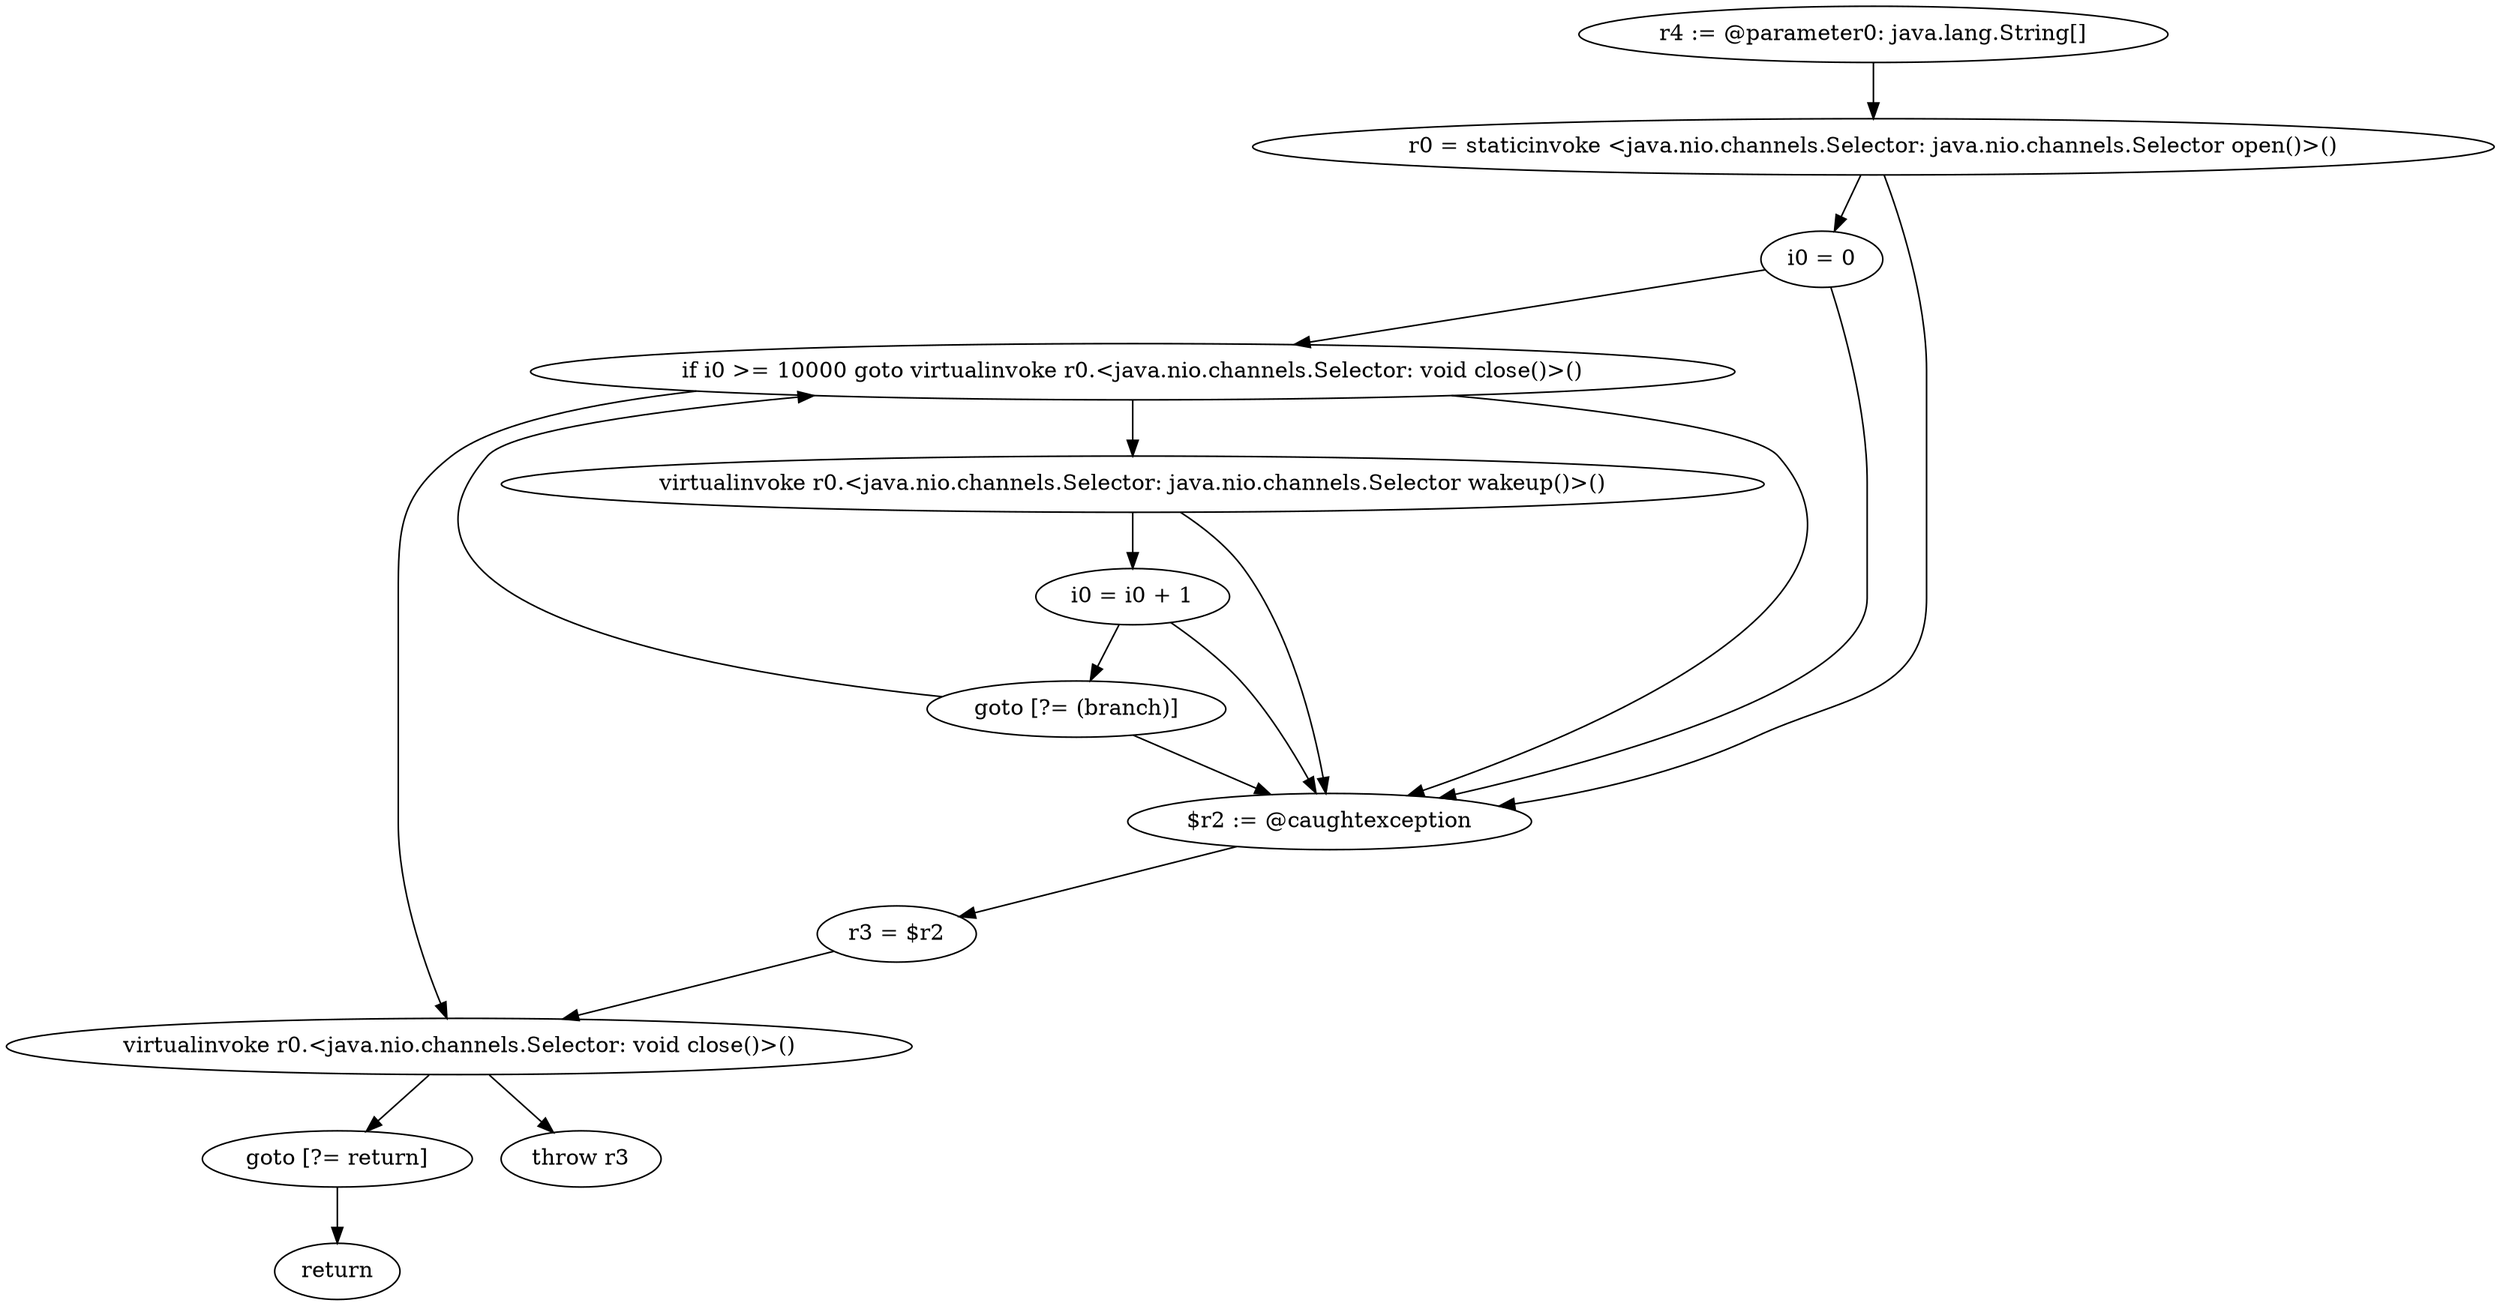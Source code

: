 digraph "unitGraph" {
    "r4 := @parameter0: java.lang.String[]"
    "r0 = staticinvoke <java.nio.channels.Selector: java.nio.channels.Selector open()>()"
    "i0 = 0"
    "if i0 >= 10000 goto virtualinvoke r0.<java.nio.channels.Selector: void close()>()"
    "virtualinvoke r0.<java.nio.channels.Selector: java.nio.channels.Selector wakeup()>()"
    "i0 = i0 + 1"
    "goto [?= (branch)]"
    "virtualinvoke r0.<java.nio.channels.Selector: void close()>()"
    "goto [?= return]"
    "$r2 := @caughtexception"
    "r3 = $r2"
    "throw r3"
    "return"
    "r4 := @parameter0: java.lang.String[]"->"r0 = staticinvoke <java.nio.channels.Selector: java.nio.channels.Selector open()>()";
    "r0 = staticinvoke <java.nio.channels.Selector: java.nio.channels.Selector open()>()"->"i0 = 0";
    "r0 = staticinvoke <java.nio.channels.Selector: java.nio.channels.Selector open()>()"->"$r2 := @caughtexception";
    "i0 = 0"->"if i0 >= 10000 goto virtualinvoke r0.<java.nio.channels.Selector: void close()>()";
    "i0 = 0"->"$r2 := @caughtexception";
    "if i0 >= 10000 goto virtualinvoke r0.<java.nio.channels.Selector: void close()>()"->"virtualinvoke r0.<java.nio.channels.Selector: java.nio.channels.Selector wakeup()>()";
    "if i0 >= 10000 goto virtualinvoke r0.<java.nio.channels.Selector: void close()>()"->"virtualinvoke r0.<java.nio.channels.Selector: void close()>()";
    "if i0 >= 10000 goto virtualinvoke r0.<java.nio.channels.Selector: void close()>()"->"$r2 := @caughtexception";
    "virtualinvoke r0.<java.nio.channels.Selector: java.nio.channels.Selector wakeup()>()"->"i0 = i0 + 1";
    "virtualinvoke r0.<java.nio.channels.Selector: java.nio.channels.Selector wakeup()>()"->"$r2 := @caughtexception";
    "i0 = i0 + 1"->"goto [?= (branch)]";
    "i0 = i0 + 1"->"$r2 := @caughtexception";
    "goto [?= (branch)]"->"if i0 >= 10000 goto virtualinvoke r0.<java.nio.channels.Selector: void close()>()";
    "goto [?= (branch)]"->"$r2 := @caughtexception";
    "virtualinvoke r0.<java.nio.channels.Selector: void close()>()"->"goto [?= return]";
    "goto [?= return]"->"return";
    "$r2 := @caughtexception"->"r3 = $r2";
    "r3 = $r2"->"virtualinvoke r0.<java.nio.channels.Selector: void close()>()";
    "virtualinvoke r0.<java.nio.channels.Selector: void close()>()"->"throw r3";
}
